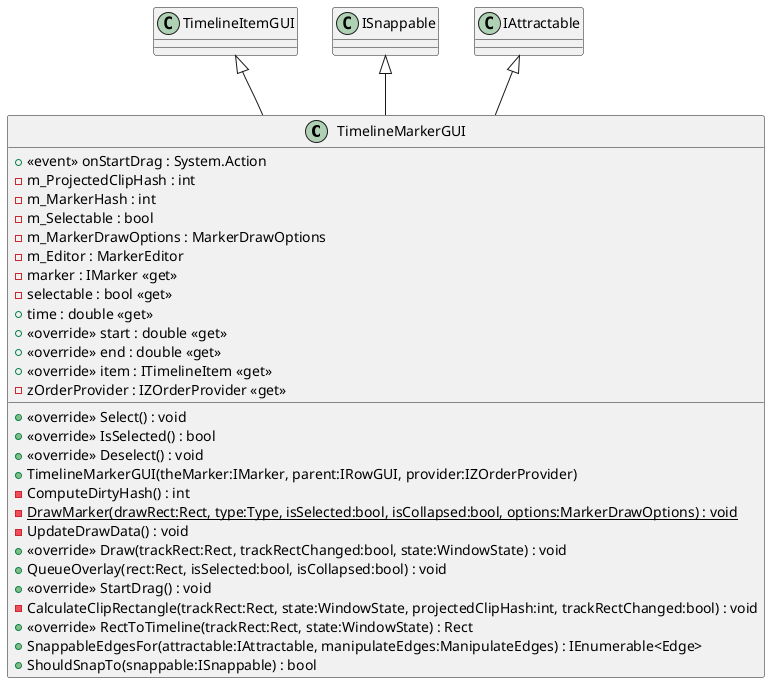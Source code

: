 @startuml
class TimelineMarkerGUI {
    +  <<event>> onStartDrag : System.Action 
    - m_ProjectedClipHash : int
    - m_MarkerHash : int
    - m_Selectable : bool
    - m_MarkerDrawOptions : MarkerDrawOptions
    - m_Editor : MarkerEditor
    - marker : IMarker <<get>>
    - selectable : bool <<get>>
    + time : double <<get>>
    + <<override>> start : double <<get>>
    + <<override>> end : double <<get>>
    + <<override>> Select() : void
    + <<override>> IsSelected() : bool
    + <<override>> Deselect() : void
    + <<override>> item : ITimelineItem <<get>>
    - zOrderProvider : IZOrderProvider <<get>>
    + TimelineMarkerGUI(theMarker:IMarker, parent:IRowGUI, provider:IZOrderProvider)
    - ComputeDirtyHash() : int
    {static} - DrawMarker(drawRect:Rect, type:Type, isSelected:bool, isCollapsed:bool, options:MarkerDrawOptions) : void
    - UpdateDrawData() : void
    + <<override>> Draw(trackRect:Rect, trackRectChanged:bool, state:WindowState) : void
    + QueueOverlay(rect:Rect, isSelected:bool, isCollapsed:bool) : void
    + <<override>> StartDrag() : void
    - CalculateClipRectangle(trackRect:Rect, state:WindowState, projectedClipHash:int, trackRectChanged:bool) : void
    + <<override>> RectToTimeline(trackRect:Rect, state:WindowState) : Rect
    + SnappableEdgesFor(attractable:IAttractable, manipulateEdges:ManipulateEdges) : IEnumerable<Edge>
    + ShouldSnapTo(snappable:ISnappable) : bool
}
TimelineItemGUI <|-- TimelineMarkerGUI
ISnappable <|-- TimelineMarkerGUI
IAttractable <|-- TimelineMarkerGUI
@enduml
